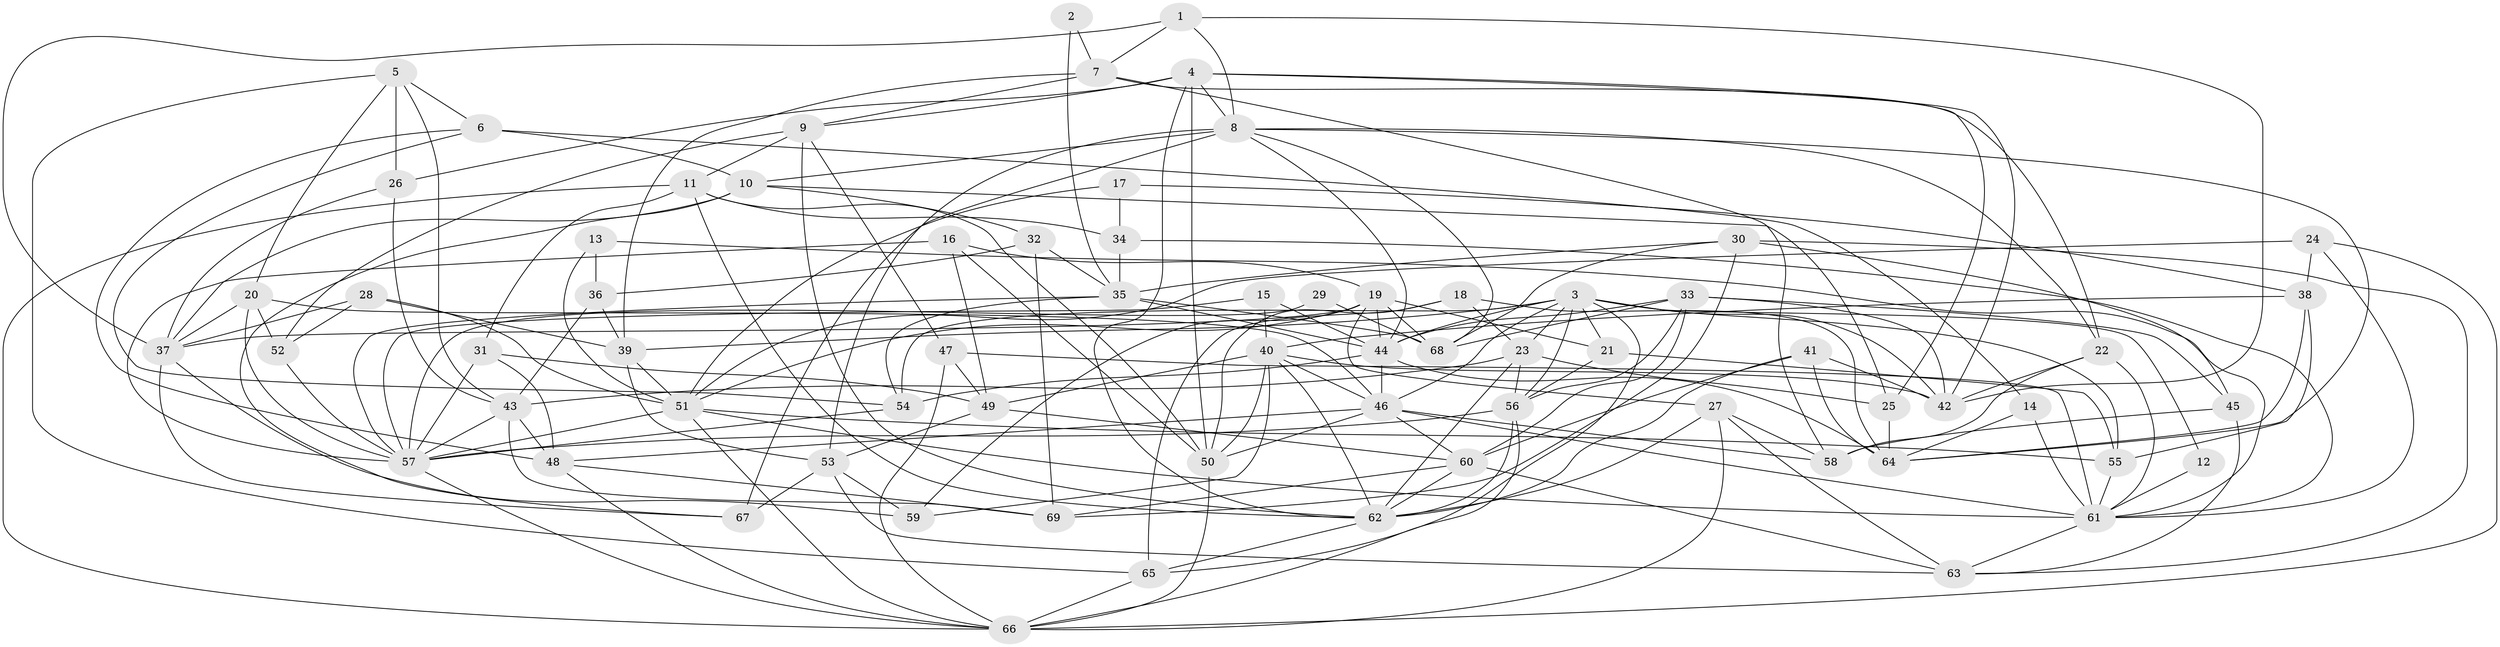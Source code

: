 // original degree distribution, {3: 0.3333333333333333, 4: 0.2246376811594203, 5: 0.15942028985507245, 6: 0.13768115942028986, 8: 0.007246376811594203, 2: 0.10869565217391304, 7: 0.028985507246376812}
// Generated by graph-tools (version 1.1) at 2025/26/03/09/25 03:26:17]
// undirected, 69 vertices, 197 edges
graph export_dot {
graph [start="1"]
  node [color=gray90,style=filled];
  1;
  2;
  3;
  4;
  5;
  6;
  7;
  8;
  9;
  10;
  11;
  12;
  13;
  14;
  15;
  16;
  17;
  18;
  19;
  20;
  21;
  22;
  23;
  24;
  25;
  26;
  27;
  28;
  29;
  30;
  31;
  32;
  33;
  34;
  35;
  36;
  37;
  38;
  39;
  40;
  41;
  42;
  43;
  44;
  45;
  46;
  47;
  48;
  49;
  50;
  51;
  52;
  53;
  54;
  55;
  56;
  57;
  58;
  59;
  60;
  61;
  62;
  63;
  64;
  65;
  66;
  67;
  68;
  69;
  1 -- 7 [weight=1.0];
  1 -- 8 [weight=1.0];
  1 -- 37 [weight=1.0];
  1 -- 42 [weight=1.0];
  2 -- 7 [weight=1.0];
  2 -- 35 [weight=1.0];
  3 -- 12 [weight=1.0];
  3 -- 21 [weight=1.0];
  3 -- 23 [weight=1.0];
  3 -- 39 [weight=1.0];
  3 -- 42 [weight=1.0];
  3 -- 44 [weight=1.0];
  3 -- 46 [weight=1.0];
  3 -- 54 [weight=1.0];
  3 -- 55 [weight=1.0];
  3 -- 56 [weight=1.0];
  3 -- 65 [weight=1.0];
  4 -- 8 [weight=1.0];
  4 -- 9 [weight=1.0];
  4 -- 25 [weight=1.0];
  4 -- 26 [weight=1.0];
  4 -- 42 [weight=1.0];
  4 -- 50 [weight=1.0];
  4 -- 62 [weight=1.0];
  5 -- 6 [weight=1.0];
  5 -- 20 [weight=1.0];
  5 -- 26 [weight=1.0];
  5 -- 43 [weight=1.0];
  5 -- 65 [weight=1.0];
  6 -- 10 [weight=1.0];
  6 -- 14 [weight=1.0];
  6 -- 48 [weight=1.0];
  6 -- 54 [weight=1.0];
  7 -- 9 [weight=1.0];
  7 -- 22 [weight=1.0];
  7 -- 39 [weight=1.0];
  7 -- 58 [weight=1.0];
  8 -- 10 [weight=1.0];
  8 -- 22 [weight=1.0];
  8 -- 44 [weight=1.0];
  8 -- 53 [weight=1.0];
  8 -- 64 [weight=1.0];
  8 -- 67 [weight=1.0];
  8 -- 68 [weight=1.0];
  9 -- 11 [weight=1.0];
  9 -- 47 [weight=1.0];
  9 -- 52 [weight=1.0];
  9 -- 62 [weight=1.0];
  10 -- 25 [weight=1.0];
  10 -- 32 [weight=1.0];
  10 -- 37 [weight=1.0];
  10 -- 67 [weight=1.0];
  11 -- 31 [weight=1.0];
  11 -- 34 [weight=1.0];
  11 -- 50 [weight=1.0];
  11 -- 62 [weight=1.0];
  11 -- 66 [weight=1.0];
  12 -- 61 [weight=1.0];
  13 -- 36 [weight=1.0];
  13 -- 51 [weight=1.0];
  13 -- 61 [weight=1.0];
  14 -- 61 [weight=1.0];
  14 -- 64 [weight=1.0];
  15 -- 40 [weight=1.0];
  15 -- 44 [weight=1.0];
  15 -- 57 [weight=1.0];
  16 -- 19 [weight=1.0];
  16 -- 49 [weight=1.0];
  16 -- 50 [weight=1.0];
  16 -- 57 [weight=1.0];
  17 -- 34 [weight=1.0];
  17 -- 38 [weight=1.0];
  17 -- 51 [weight=1.0];
  18 -- 23 [weight=1.0];
  18 -- 50 [weight=1.0];
  18 -- 64 [weight=1.0];
  18 -- 65 [weight=1.0];
  19 -- 21 [weight=1.0];
  19 -- 27 [weight=1.0];
  19 -- 37 [weight=1.0];
  19 -- 44 [weight=1.0];
  19 -- 51 [weight=1.0];
  19 -- 59 [weight=1.0];
  19 -- 68 [weight=1.0];
  20 -- 37 [weight=1.0];
  20 -- 46 [weight=1.0];
  20 -- 52 [weight=1.0];
  20 -- 57 [weight=1.0];
  21 -- 55 [weight=1.0];
  21 -- 56 [weight=1.0];
  22 -- 42 [weight=1.0];
  22 -- 58 [weight=2.0];
  22 -- 61 [weight=1.0];
  23 -- 25 [weight=1.0];
  23 -- 43 [weight=1.0];
  23 -- 56 [weight=1.0];
  23 -- 62 [weight=1.0];
  24 -- 38 [weight=1.0];
  24 -- 51 [weight=1.0];
  24 -- 61 [weight=1.0];
  24 -- 66 [weight=1.0];
  25 -- 64 [weight=1.0];
  26 -- 37 [weight=1.0];
  26 -- 43 [weight=1.0];
  27 -- 58 [weight=1.0];
  27 -- 62 [weight=1.0];
  27 -- 63 [weight=1.0];
  27 -- 66 [weight=1.0];
  28 -- 37 [weight=1.0];
  28 -- 39 [weight=1.0];
  28 -- 51 [weight=1.0];
  28 -- 52 [weight=1.0];
  29 -- 57 [weight=1.0];
  29 -- 68 [weight=1.0];
  30 -- 35 [weight=1.0];
  30 -- 45 [weight=1.0];
  30 -- 63 [weight=1.0];
  30 -- 68 [weight=1.0];
  30 -- 69 [weight=2.0];
  31 -- 48 [weight=1.0];
  31 -- 49 [weight=1.0];
  31 -- 57 [weight=1.0];
  32 -- 35 [weight=1.0];
  32 -- 36 [weight=1.0];
  32 -- 69 [weight=1.0];
  33 -- 42 [weight=1.0];
  33 -- 44 [weight=1.0];
  33 -- 45 [weight=1.0];
  33 -- 56 [weight=1.0];
  33 -- 60 [weight=1.0];
  33 -- 68 [weight=1.0];
  34 -- 35 [weight=1.0];
  34 -- 61 [weight=1.0];
  35 -- 44 [weight=1.0];
  35 -- 54 [weight=1.0];
  35 -- 57 [weight=1.0];
  35 -- 68 [weight=1.0];
  36 -- 39 [weight=1.0];
  36 -- 43 [weight=1.0];
  37 -- 59 [weight=1.0];
  37 -- 67 [weight=1.0];
  38 -- 40 [weight=1.0];
  38 -- 55 [weight=1.0];
  38 -- 64 [weight=1.0];
  39 -- 51 [weight=1.0];
  39 -- 53 [weight=1.0];
  40 -- 42 [weight=1.0];
  40 -- 46 [weight=1.0];
  40 -- 49 [weight=1.0];
  40 -- 50 [weight=1.0];
  40 -- 59 [weight=1.0];
  40 -- 62 [weight=1.0];
  41 -- 42 [weight=1.0];
  41 -- 60 [weight=1.0];
  41 -- 62 [weight=1.0];
  41 -- 64 [weight=1.0];
  43 -- 48 [weight=1.0];
  43 -- 57 [weight=1.0];
  43 -- 69 [weight=1.0];
  44 -- 46 [weight=1.0];
  44 -- 54 [weight=1.0];
  44 -- 64 [weight=1.0];
  45 -- 58 [weight=1.0];
  45 -- 63 [weight=1.0];
  46 -- 48 [weight=1.0];
  46 -- 50 [weight=1.0];
  46 -- 58 [weight=1.0];
  46 -- 60 [weight=1.0];
  46 -- 61 [weight=2.0];
  47 -- 49 [weight=1.0];
  47 -- 61 [weight=1.0];
  47 -- 66 [weight=1.0];
  48 -- 66 [weight=1.0];
  48 -- 69 [weight=1.0];
  49 -- 53 [weight=1.0];
  49 -- 60 [weight=1.0];
  50 -- 66 [weight=1.0];
  51 -- 55 [weight=1.0];
  51 -- 57 [weight=1.0];
  51 -- 61 [weight=1.0];
  51 -- 66 [weight=1.0];
  52 -- 57 [weight=1.0];
  53 -- 59 [weight=2.0];
  53 -- 63 [weight=1.0];
  53 -- 67 [weight=2.0];
  54 -- 57 [weight=1.0];
  55 -- 61 [weight=1.0];
  56 -- 57 [weight=1.0];
  56 -- 62 [weight=1.0];
  56 -- 66 [weight=1.0];
  57 -- 66 [weight=1.0];
  60 -- 62 [weight=1.0];
  60 -- 63 [weight=1.0];
  60 -- 69 [weight=1.0];
  61 -- 63 [weight=1.0];
  62 -- 65 [weight=1.0];
  65 -- 66 [weight=1.0];
}
